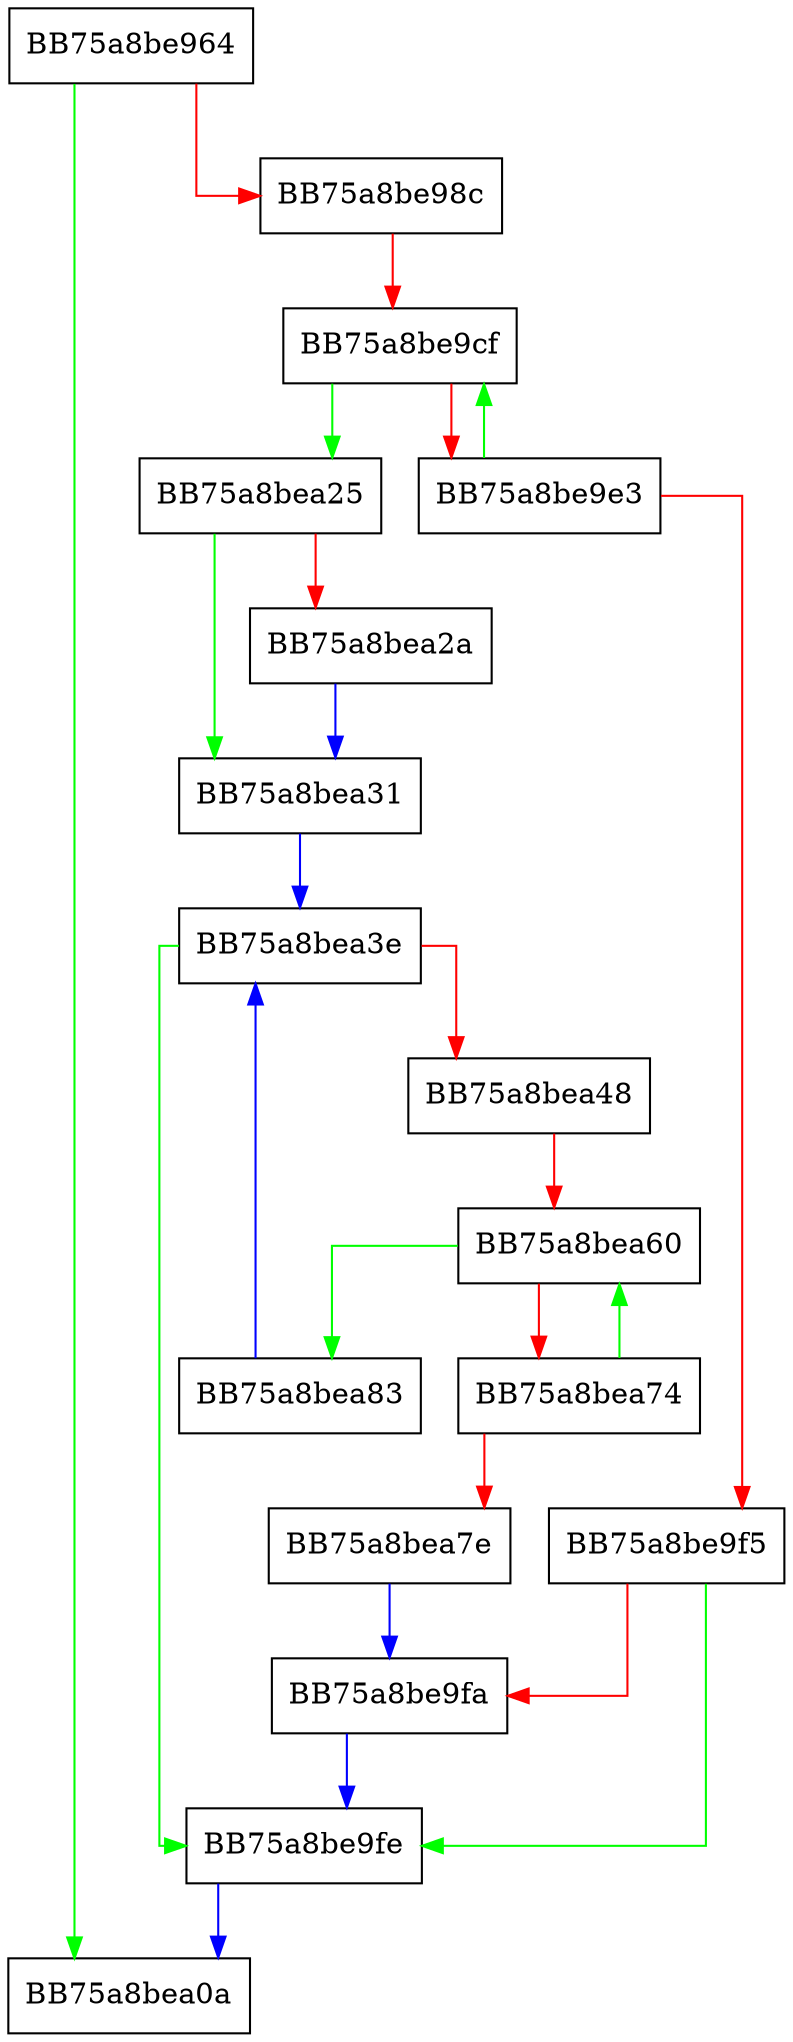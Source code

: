 digraph _Unchecked_erase {
  node [shape="box"];
  graph [splines=ortho];
  BB75a8be964 -> BB75a8bea0a [color="green"];
  BB75a8be964 -> BB75a8be98c [color="red"];
  BB75a8be98c -> BB75a8be9cf [color="red"];
  BB75a8be9cf -> BB75a8bea25 [color="green"];
  BB75a8be9cf -> BB75a8be9e3 [color="red"];
  BB75a8be9e3 -> BB75a8be9cf [color="green"];
  BB75a8be9e3 -> BB75a8be9f5 [color="red"];
  BB75a8be9f5 -> BB75a8be9fe [color="green"];
  BB75a8be9f5 -> BB75a8be9fa [color="red"];
  BB75a8be9fa -> BB75a8be9fe [color="blue"];
  BB75a8be9fe -> BB75a8bea0a [color="blue"];
  BB75a8bea25 -> BB75a8bea31 [color="green"];
  BB75a8bea25 -> BB75a8bea2a [color="red"];
  BB75a8bea2a -> BB75a8bea31 [color="blue"];
  BB75a8bea31 -> BB75a8bea3e [color="blue"];
  BB75a8bea3e -> BB75a8be9fe [color="green"];
  BB75a8bea3e -> BB75a8bea48 [color="red"];
  BB75a8bea48 -> BB75a8bea60 [color="red"];
  BB75a8bea60 -> BB75a8bea83 [color="green"];
  BB75a8bea60 -> BB75a8bea74 [color="red"];
  BB75a8bea74 -> BB75a8bea60 [color="green"];
  BB75a8bea74 -> BB75a8bea7e [color="red"];
  BB75a8bea7e -> BB75a8be9fa [color="blue"];
  BB75a8bea83 -> BB75a8bea3e [color="blue"];
}
